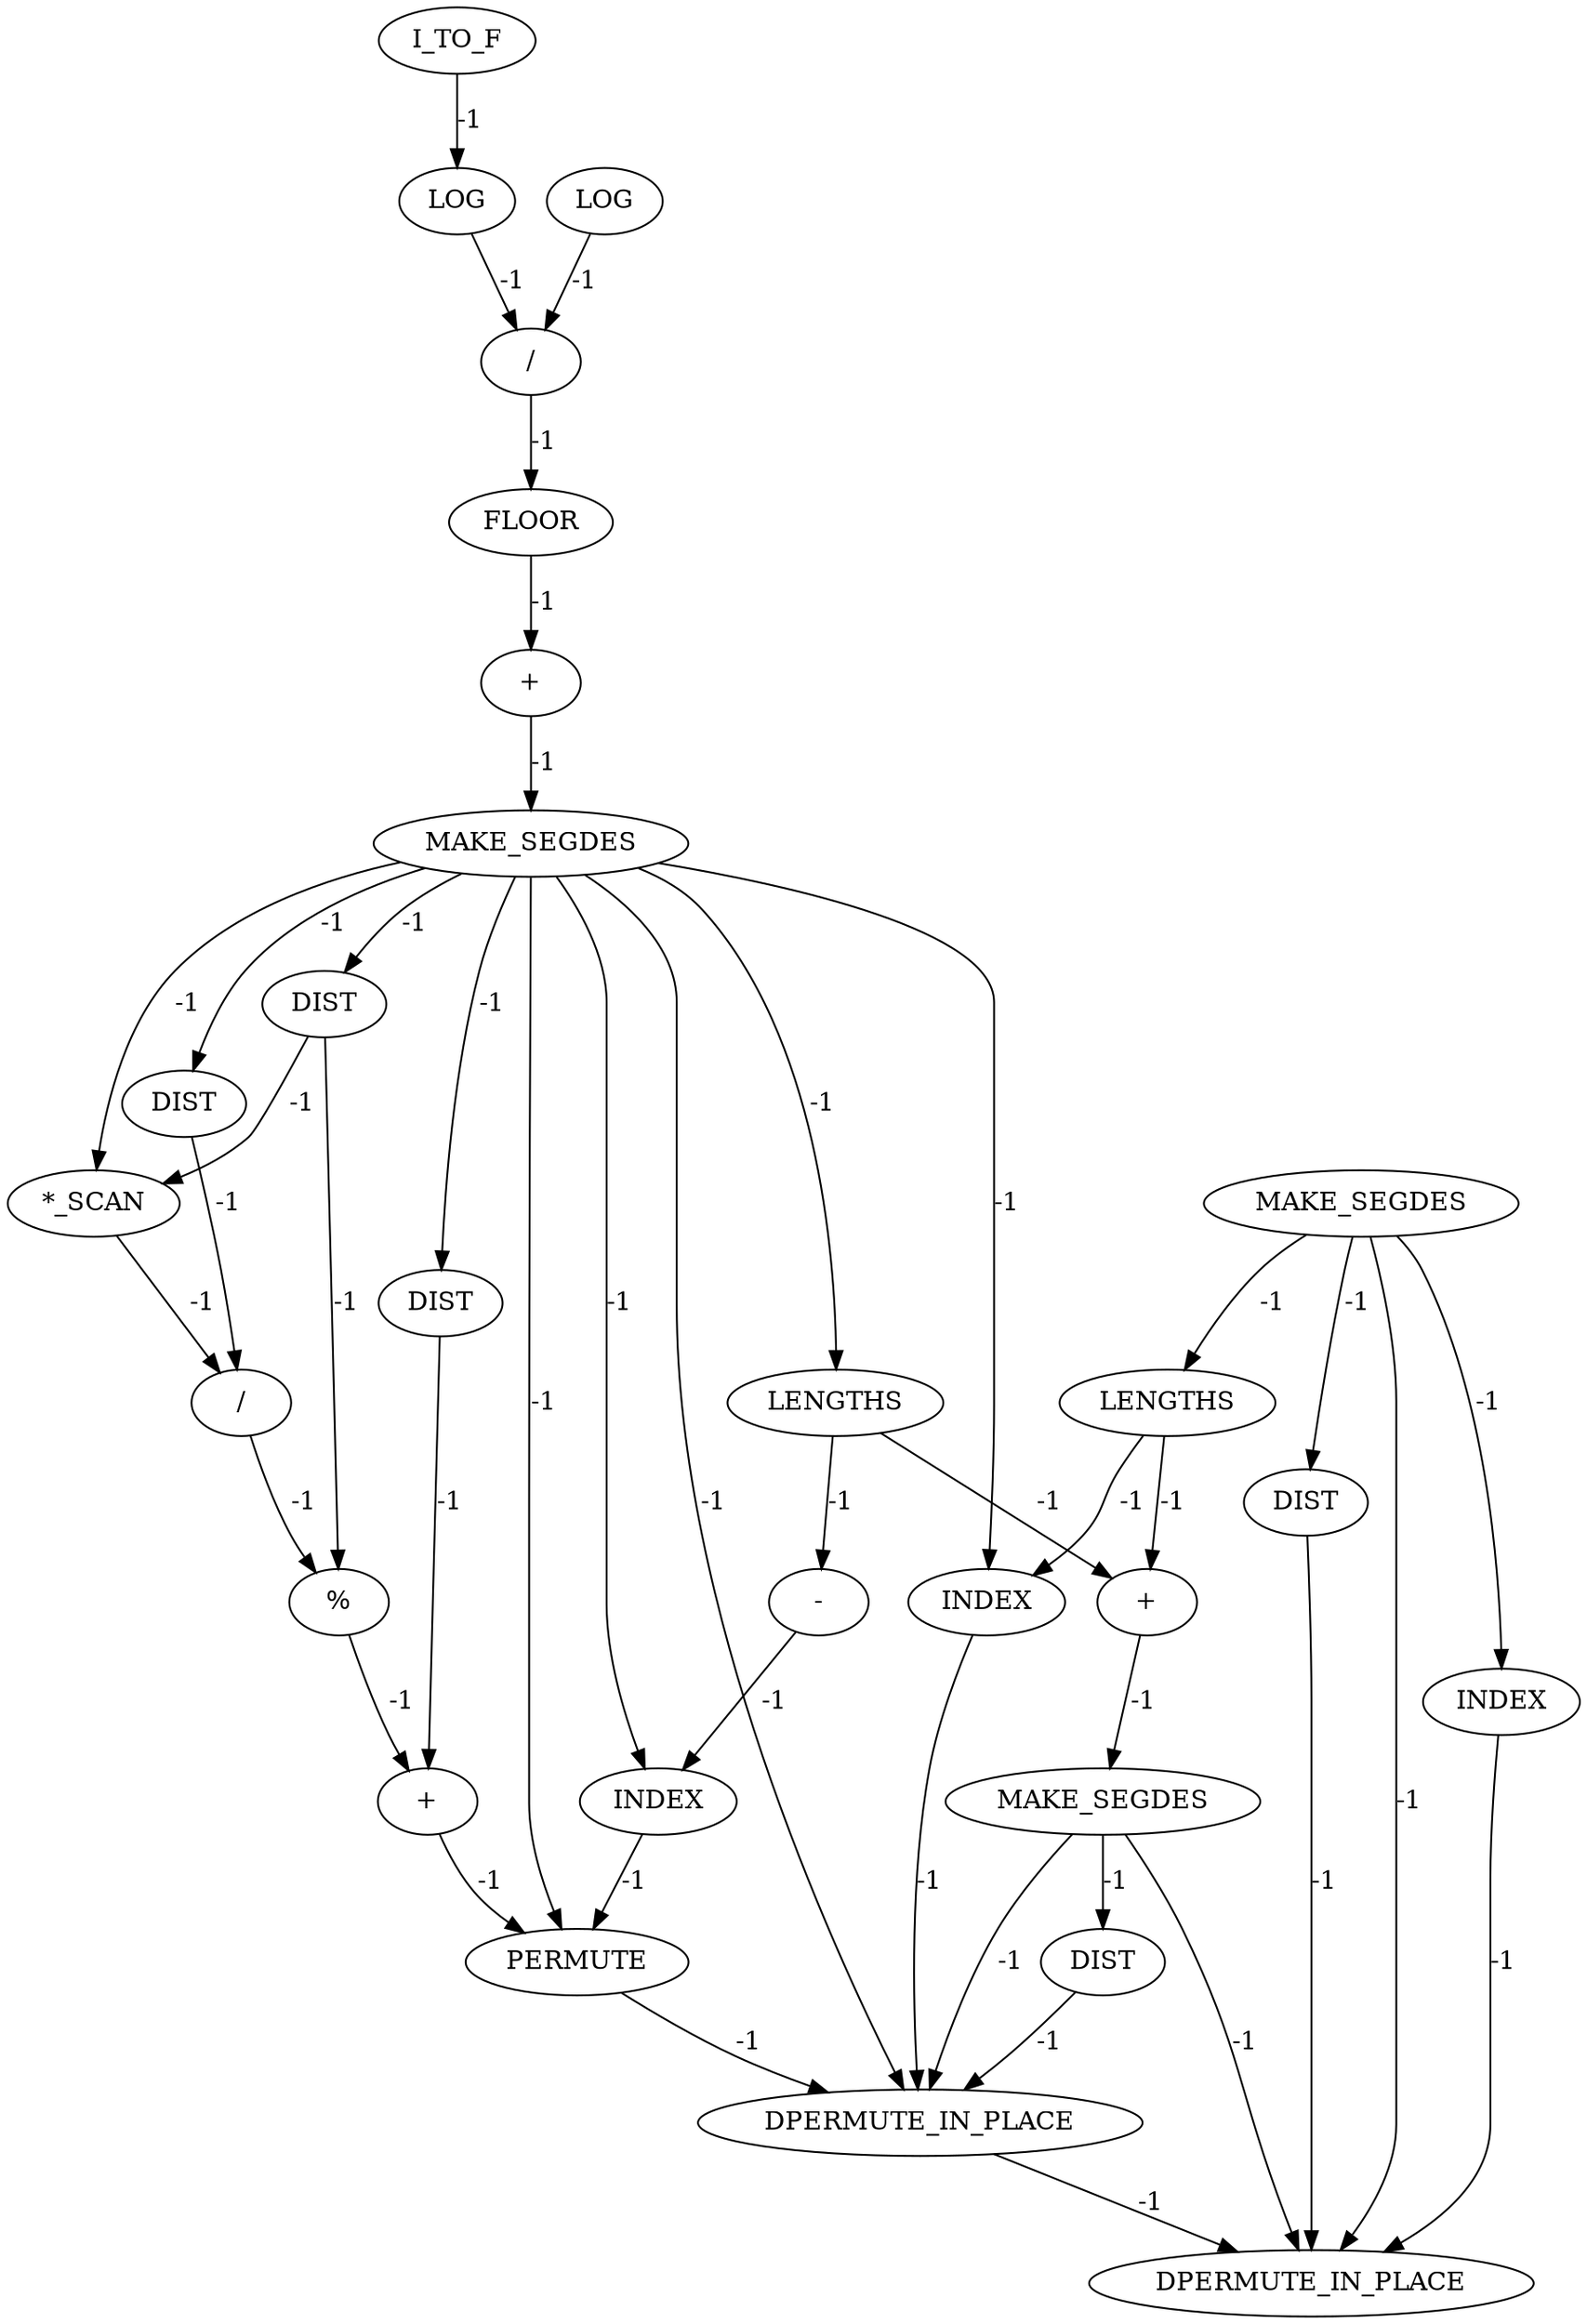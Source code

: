 digraph {
	convex_hull_large_rl_INST_5496 [label="%" cost=0]
	convex_hull_large_rl_INST_5507 [label="-" cost=0]
	convex_hull_large_rl_INST_5499 [label="+" cost=0]
	convex_hull_large_rl_INST_6353 [label=DPERMUTE_IN_PLACE cost=0]
	convex_hull_large_rl_INST_6354 [label=DPERMUTE_IN_PLACE cost=0]
	convex_hull_large_rl_INST_5577 [label=DIST cost=0]
	convex_hull_large_rl_INST_5470 [label=DIST cost=0]
	convex_hull_large_rl_INST_5457 [label=MAKE_SEGDES cost=0]
	convex_hull_large_rl_INST_5477 [label=DIST cost=0]
	convex_hull_large_rl_INST_5515 [label=INDEX cost=0]
	convex_hull_large_rl_INST_5485 [label="/" cost=0]
	convex_hull_large_rl_INST_5444 [label=I_TO_F cost=0]
	convex_hull_large_rl_INST_5452 [label="/" cost=0]
	convex_hull_large_rl_INST_5453 [label=FLOOR cost=0]
	convex_hull_large_rl_INST_5571 [label=MAKE_SEGDES cost=0]
	convex_hull_large_rl_INST_5523 [label=PERMUTE cost=0]
	convex_hull_large_rl_INST_5555 [label=INDEX cost=0]
	convex_hull_large_rl_INST_5566 [label="+" cost=0]
	convex_hull_large_rl_INST_5463 [label=DIST cost=0]
	convex_hull_large_rl_INST_5532 [label=DIST cost=0]
	convex_hull_large_rl_INST_5505 [label=LENGTHS cost=0]
	convex_hull_large_rl_INST_5547 [label=LENGTHS cost=0]
	convex_hull_large_rl_INST_5465 [label="*_SCAN" cost=0]
	convex_hull_large_rl_INST_5526 [label=MAKE_SEGDES cost=0]
	convex_hull_large_rl_INST_5543 [label=INDEX cost=0]
	convex_hull_large_rl_INST_5454 [label="+" cost=0]
	convex_hull_large_rl_INST_5447 [label=LOG cost=0]
	convex_hull_large_rl_INST_5449 [label=LOG cost=0]
	convex_hull_large_rl_INST_5496 -> convex_hull_large_rl_INST_5499 [label=-1 cost=-1]
	convex_hull_large_rl_INST_5507 -> convex_hull_large_rl_INST_5515 [label=-1 cost=-1]
	convex_hull_large_rl_INST_5499 -> convex_hull_large_rl_INST_5523 [label=-1 cost=-1]
	convex_hull_large_rl_INST_6353 -> convex_hull_large_rl_INST_6354 [label=-1 cost=-1]
	convex_hull_large_rl_INST_5577 -> convex_hull_large_rl_INST_6353 [label=-1 cost=-1]
	convex_hull_large_rl_INST_5470 -> convex_hull_large_rl_INST_5485 [label=-1 cost=-1]
	convex_hull_large_rl_INST_5457 -> convex_hull_large_rl_INST_5463 [label=-1 cost=-1]
	convex_hull_large_rl_INST_5457 -> convex_hull_large_rl_INST_5465 [label=-1 cost=-1]
	convex_hull_large_rl_INST_5457 -> convex_hull_large_rl_INST_5470 [label=-1 cost=-1]
	convex_hull_large_rl_INST_5457 -> convex_hull_large_rl_INST_5477 [label=-1 cost=-1]
	convex_hull_large_rl_INST_5457 -> convex_hull_large_rl_INST_5505 [label=-1 cost=-1]
	convex_hull_large_rl_INST_5457 -> convex_hull_large_rl_INST_5515 [label=-1 cost=-1]
	convex_hull_large_rl_INST_5457 -> convex_hull_large_rl_INST_5523 [label=-1 cost=-1]
	convex_hull_large_rl_INST_5457 -> convex_hull_large_rl_INST_5555 [label=-1 cost=-1]
	convex_hull_large_rl_INST_5457 -> convex_hull_large_rl_INST_6353 [label=-1 cost=-1]
	convex_hull_large_rl_INST_5477 -> convex_hull_large_rl_INST_5499 [label=-1 cost=-1]
	convex_hull_large_rl_INST_5515 -> convex_hull_large_rl_INST_5523 [label=-1 cost=-1]
	convex_hull_large_rl_INST_5485 -> convex_hull_large_rl_INST_5496 [label=-1 cost=-1]
	convex_hull_large_rl_INST_5444 -> convex_hull_large_rl_INST_5447 [label=-1 cost=-1]
	convex_hull_large_rl_INST_5452 -> convex_hull_large_rl_INST_5453 [label=-1 cost=-1]
	convex_hull_large_rl_INST_5453 -> convex_hull_large_rl_INST_5454 [label=-1 cost=-1]
	convex_hull_large_rl_INST_5571 -> convex_hull_large_rl_INST_5577 [label=-1 cost=-1]
	convex_hull_large_rl_INST_5571 -> convex_hull_large_rl_INST_6353 [label=-1 cost=-1]
	convex_hull_large_rl_INST_5571 -> convex_hull_large_rl_INST_6354 [label=-1 cost=-1]
	convex_hull_large_rl_INST_5523 -> convex_hull_large_rl_INST_6353 [label=-1 cost=-1]
	convex_hull_large_rl_INST_5555 -> convex_hull_large_rl_INST_6353 [label=-1 cost=-1]
	convex_hull_large_rl_INST_5566 -> convex_hull_large_rl_INST_5571 [label=-1 cost=-1]
	convex_hull_large_rl_INST_5463 -> convex_hull_large_rl_INST_5465 [label=-1 cost=-1]
	convex_hull_large_rl_INST_5463 -> convex_hull_large_rl_INST_5496 [label=-1 cost=-1]
	convex_hull_large_rl_INST_5532 -> convex_hull_large_rl_INST_6354 [label=-1 cost=-1]
	convex_hull_large_rl_INST_5505 -> convex_hull_large_rl_INST_5507 [label=-1 cost=-1]
	convex_hull_large_rl_INST_5505 -> convex_hull_large_rl_INST_5566 [label=-1 cost=-1]
	convex_hull_large_rl_INST_5547 -> convex_hull_large_rl_INST_5555 [label=-1 cost=-1]
	convex_hull_large_rl_INST_5547 -> convex_hull_large_rl_INST_5566 [label=-1 cost=-1]
	convex_hull_large_rl_INST_5465 -> convex_hull_large_rl_INST_5485 [label=-1 cost=-1]
	convex_hull_large_rl_INST_5526 -> convex_hull_large_rl_INST_5532 [label=-1 cost=-1]
	convex_hull_large_rl_INST_5526 -> convex_hull_large_rl_INST_5543 [label=-1 cost=-1]
	convex_hull_large_rl_INST_5526 -> convex_hull_large_rl_INST_5547 [label=-1 cost=-1]
	convex_hull_large_rl_INST_5526 -> convex_hull_large_rl_INST_6354 [label=-1 cost=-1]
	convex_hull_large_rl_INST_5543 -> convex_hull_large_rl_INST_6354 [label=-1 cost=-1]
	convex_hull_large_rl_INST_5454 -> convex_hull_large_rl_INST_5457 [label=-1 cost=-1]
	convex_hull_large_rl_INST_5447 -> convex_hull_large_rl_INST_5452 [label=-1 cost=-1]
	convex_hull_large_rl_INST_5449 -> convex_hull_large_rl_INST_5452 [label=-1 cost=-1]
}
